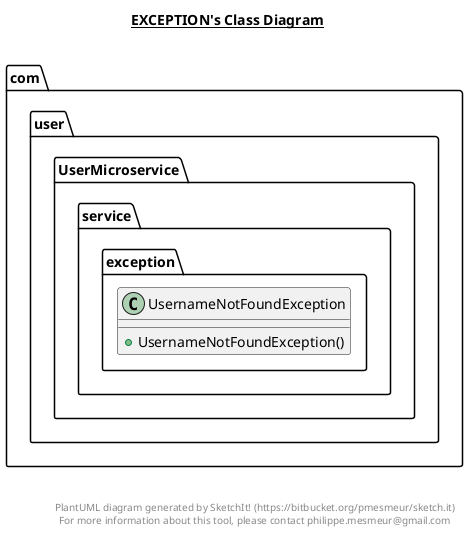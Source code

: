 @startuml

title __EXCEPTION's Class Diagram__\n

  namespace com.user.UserMicroservice {
    namespace service {
      namespace exception {
        class com.user.UserMicroservice.service.exception.UsernameNotFoundException {
            + UsernameNotFoundException()
        }
      }
    }
  }
  



right footer


PlantUML diagram generated by SketchIt! (https://bitbucket.org/pmesmeur/sketch.it)
For more information about this tool, please contact philippe.mesmeur@gmail.com
endfooter

@enduml

